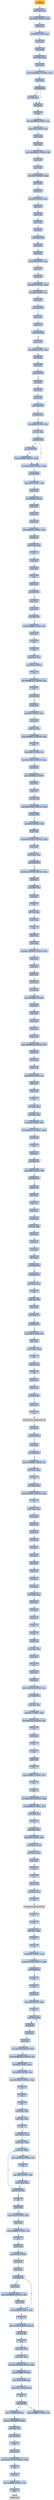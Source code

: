 digraph G {
node[shape=rectangle,style=filled,fillcolor=lightsteelblue,color=lightsteelblue]
bgcolor="transparent"
a0x00407000pushl_eax[label="start\npushl %eax",fillcolor="orange",color="lightgrey"];
a0x00407001testl_edi_edi[label="0x00407001\ntestl %edi, %edi"];
a0x00407003rorl_0x20UINT8_ebp[label="0x00407003\nrorl $0x20<UINT8>, %ebp"];
a0x00407006pushl_edx[label="0x00407006\npushl %edx"];
a0x00407007sall_0x40INT8_ecx[label="0x00407007\nsall $0x40<INT8>, %ecx"];
a0x0040700apopl_edx[label="0x0040700a\npopl %edx"];
a0x0040700bpushl_ebp[label="0x0040700b\npushl %ebp"];
a0x0040700ctestl_ebx_ebx[label="0x0040700c\ntestl %ebx, %ebx"];
a0x0040700epopl_ebp[label="0x0040700e\npopl %ebp"];
a0x0040700fcmpl_0x682ff8caUINT32_eax[label="0x0040700f\ncmpl $0x682ff8ca<UINT32>, %eax"];
a0x00407014pushl_ebp[label="0x00407014\npushl %ebp"];
a0x00407015ja_0x0040701a[label="0x00407015\nja 0x0040701a"];
a0x00407017orw_bx_bx[label="0x00407017\norw %bx, %bx"];
a0x0040701apopl_ebp[label="0x0040701a\npopl %ebp"];
a0x0040701bpusha_[label="0x0040701b\npusha "];
a0x0040701crolw_0xffffff80UINT8_sp[label="0x0040701c\nrolw $0xffffff80<UINT8>, %sp"];
a0x00407020addb_0x0UINT8_dl[label="0x00407020\naddb $0x0<UINT8>, %dl"];
a0x00407023pushl_ebp[label="0x00407023\npushl %ebp"];
a0x00407024pushl_edi[label="0x00407024\npushl %edi"];
a0x00407025movw_0xfffffe4bUINT16_di[label="0x00407025\nmovw $0xfffffe4b<UINT16>, %di"];
a0x00407029popl_edi[label="0x00407029\npopl %edi"];
a0x0040702apopl_ebp[label="0x0040702a\npopl %ebp"];
a0x0040702bsubl_0x0UINT32_esp[label="0x0040702b\nsubl $0x0<UINT32>, %esp"];
a0x00407031pushl_ebp[label="0x00407031\npushl %ebp"];
a0x00407032pushl_ecx[label="0x00407032\npushl %ecx"];
a0x00407033orl_0x0UINT32_edi[label="0x00407033\norl $0x0<UINT32>, %edi"];
a0x00407039popl_ecx[label="0x00407039\npopl %ecx"];
a0x0040703apopl_ebp[label="0x0040703a\npopl %ebp"];
a0x0040703bpushl_edi[label="0x0040703b\npushl %edi"];
a0x0040703cpopl_edi[label="0x0040703c\npopl %edi"];
a0x0040703dcall_0x00407042[label="0x0040703d\ncall 0x00407042"];
a0x00407042pushl_edx[label="0x00407042\npushl %edx"];
a0x00407043pushl_esi[label="0x00407043\npushl %esi"];
a0x00407044orl_0x0UINT32_esi[label="0x00407044\norl $0x0<UINT32>, %esi"];
a0x0040704apopl_esi[label="0x0040704a\npopl %esi"];
a0x0040704bpopl_edx[label="0x0040704b\npopl %edx"];
a0x0040704caddl_0x0UINT32_eax[label="0x0040704c\naddl $0x0<UINT32>, %eax"];
a0x00407051orw_0x0UINT8_si[label="0x00407051\norw $0x0<UINT8>, %si"];
a0x00407055pushl_edi[label="0x00407055\npushl %edi"];
a0x00407056jnl_0x0040705c[label="0x00407056\njnl 0x0040705c"];
a0x0040705cpopl_edi[label="0x0040705c\npopl %edi"];
a0x0040705dpushl_ecx[label="0x0040705d\npushl %ecx"];
a0x0040705ejnp_0x00407066[label="0x0040705e\njnp 0x00407066"];
a0x00407060pushl_ebp[label="0x00407060\npushl %ebp"];
a0x00407061rolw_0x60UINT8_bp[label="0x00407061\nrolw $0x60<UINT8>, %bp"];
a0x00407065popl_ebp[label="0x00407065\npopl %ebp"];
a0x00407066popl_ecx[label="0x00407066\npopl %ecx"];
a0x00407067jp_0x0040706d[label="0x00407067\njp 0x0040706d"];
a0x0040706dincl_ebx[label="0x0040706d\nincl %ebx"];
a0x0040706edecl_ebx[label="0x0040706e\ndecl %ebx"];
a0x0040706fpopl_ebp[label="0x0040706f\npopl %ebp"];
a0x00407070jne_0x00407077[label="0x00407070\njne 0x00407077"];
a0x00407077jl_0x0040707d[label="0x00407077\njl 0x0040707d"];
a0x00407079rolw_0x60UINT8_bx[label="0x00407079\nrolw $0x60<UINT8>, %bx"];
a0x0040707dorb_ah_ah[label="0x0040707d\norb %ah, %ah"];
a0x0040707fjg_0x00407088[label="0x0040707f\njg 0x00407088"];
a0x00407081jnp_0x00407088[label="0x00407081\njnp 0x00407088"];
a0x00407088subl_0xf7ea06UINT32_ebp[label="0x00407088\nsubl $0xf7ea06<UINT32>, %ebp"];
a0x0040708ejb_0x00407097[label="0x0040708e\njb 0x00407097"];
a0x00407097addw_0x0UINT8_bx[label="0x00407097\naddw $0x0<UINT8>, %bx"];
a0x0040709bpushl_eax[label="0x0040709b\npushl %eax"];
a0x0040709cpushl_0x68UINT8[label="0x0040709c\npushl $0x68<UINT8>"];
a0x0040709epopl_eax[label="0x0040709e\npopl %eax"];
a0x0040709fpopl_eax[label="0x0040709f\npopl %eax"];
a0x004070a0pushl_eax[label="0x004070a0\npushl %eax"];
a0x004070a1shll_0xffffffe0UINT8_esp[label="0x004070a1\nshll $0xffffffe0<UINT8>, %esp"];
a0x004070a4popl_eax[label="0x004070a4\npopl %eax"];
a0x004070a5movl_ebp_ebp[label="0x004070a5\nmovl %ebp, %ebp"];
a0x004070a7stc_[label="0x004070a7\nstc "];
a0x004070a8negb_bl[label="0x004070a8\nnegb %bl"];
a0x004070aanegb_bl[label="0x004070aa\nnegb %bl"];
a0x004070acnop_[label="0x004070ac\nnop "];
a0x004070adpushl_ecx[label="0x004070ad\npushl %ecx"];
a0x004070aeje_0x004070b3[label="0x004070ae\nje 0x004070b3"];
a0x004070b3popl_ecx[label="0x004070b3\npopl %ecx"];
a0x004070b4pushl_eax[label="0x004070b4\npushl %eax"];
a0x004070b5jb_0x004070bb[label="0x004070b5\njb 0x004070bb"];
a0x004070b7andw_0xffffffffUINT8_ax[label="0x004070b7\nandw $0xffffffff<UINT8>, %ax"];
a0x004070bbpopl_eax[label="0x004070bb\npopl %eax"];
a0x004070bcnop_[label="0x004070bc\nnop "];
a0x004070bdcld_[label="0x004070bd\ncld "];
a0x004070bexchgl_ecx_ecx[label="0x004070be\nxchgl %ecx, %ecx"];
a0x004070c0pushl_0x0UINT8[label="0x004070c0\npushl $0x0<UINT8>"];
a0x004070c2cld_[label="0x004070c2\ncld "];
a0x004070c3testw_0xffffc1b2UINT16_ax[label="0x004070c3\ntestw $0xffffc1b2<UINT16>, %ax"];
a0x004070c7cmc_[label="0x004070c7\ncmc "];
a0x004070c8jl_0x004070cf[label="0x004070c8\njl 0x004070cf"];
a0x004070capushl_eax[label="0x004070ca\npushl %eax"];
a0x004070cbshll_0x0UINT8_eax[label="0x004070cb\nshll $0x0<UINT8>, %eax"];
a0x004070cepopl_eax[label="0x004070ce\npopl %eax"];
a0x004070cfandw_cx_cx[label="0x004070cf\nandw %cx, %cx"];
a0x004070d2testw_0xffffd677UINT16_ax[label="0x004070d2\ntestw $0xffffd677<UINT16>, %ax"];
a0x004070d6fnop_[label="0x004070d6\nfnop "];
a0x004070d8rolb_0x60UINT8_cl[label="0x004070d8\nrolb $0x60<UINT8>, %cl"];
a0x004070dbmovl_0xf7eb60UINT32_eax[label="0x004070db\nmovl $0xf7eb60<UINT32>, %eax"];
a0x004070e0pushl_esi[label="0x004070e0\npushl %esi"];
a0x004070e1pushl_0xffffffa3UINT8[label="0x004070e1\npushl $0xffffffa3<UINT8>"];
a0x004070e3popl_esi[label="0x004070e3\npopl %esi"];
a0x004070e4popl_esi[label="0x004070e4\npopl %esi"];
a0x004070e5orw_di_di[label="0x004070e5\norw %di, %di"];
a0x004070e8cmpl_0x8c7b345UINT32_eax[label="0x004070e8\ncmpl $0x8c7b345<UINT32>, %eax"];
a0x004070edje_0x004070f5[label="0x004070ed\nje 0x004070f5"];
a0x004070efxorl_0x0UINT32_esi[label="0x004070ef\nxorl $0x0<UINT32>, %esi"];
a0x004070f5pushl_edx[label="0x004070f5\npushl %edx"];
a0x004070f6movl_0xb5d356a2UINT32_edx[label="0x004070f6\nmovl $0xb5d356a2<UINT32>, %edx"];
a0x004070fbpopl_edx[label="0x004070fb\npopl %edx"];
a0x004070fcaddl_ebp_eax[label="0x004070fc\naddl %ebp, %eax"];
a0x004070fejae_0x00407106[label="0x004070fe\njae 0x00407106"];
a0x00407100testl_0xb313d748UINT32_ebp[label="0x00407100\ntestl $0xb313d748<UINT32>, %ebp"];
a0x00407106pushl_esi[label="0x00407106\npushl %esi"];
a0x00407107jnp_0x0040710e[label="0x00407107\njnp 0x0040710e"];
a0x0040710epopl_esi[label="0x0040710e\npopl %esi"];
a0x0040710fcld_[label="0x0040710f\ncld "];
a0x00407110orw_bp_bp[label="0x00407110\norw %bp, %bp"];
a0x00407113pushl_eax[label="0x00407113\npushl %eax"];
a0x00407114nop_[label="0x00407114\nnop "];
a0x00407115pushl_esi[label="0x00407115\npushl %esi"];
a0x00407116pushl_ebp[label="0x00407116\npushl %ebp"];
a0x00407117cmpl_0x772bbd4dUINT32_ecx[label="0x00407117\ncmpl $0x772bbd4d<UINT32>, %ecx"];
a0x0040711dpopl_ebp[label="0x0040711d\npopl %ebp"];
a0x0040711epopl_esi[label="0x0040711e\npopl %esi"];
a0x0040711fpushl_ebx[label="0x0040711f\npushl %ebx"];
a0x00407120pushl_ebp[label="0x00407120\npushl %ebp"];
a0x00407121pushl_ebx[label="0x00407121\npushl %ebx"];
a0x00407122pushl_0xffffffbcUINT8[label="0x00407122\npushl $0xffffffbc<UINT8>"];
a0x00407124popl_ebx[label="0x00407124\npopl %ebx"];
a0x00407125popl_ebx[label="0x00407125\npopl %ebx"];
a0x00407126popl_ebp[label="0x00407126\npopl %ebp"];
a0x00407127popl_ebx[label="0x00407127\npopl %ebx"];
a0x00407128pushl_edx[label="0x00407128\npushl %edx"];
a0x00407129testw_0xffff9148UINT16_ax[label="0x00407129\ntestw $0xffff9148<UINT16>, %ax"];
a0x0040712dpopl_edx[label="0x0040712d\npopl %edx"];
a0x0040712epushl_ebp[label="0x0040712e\npushl %ebp"];
a0x0040712fpushl_edi[label="0x0040712f\npushl %edi"];
a0x00407130addb_0x0UINT8_al[label="0x00407130\naddb $0x0<UINT8>, %al"];
a0x00407133popl_edi[label="0x00407133\npopl %edi"];
a0x00407134popl_ebp[label="0x00407134\npopl %ebp"];
a0x00407135nop_[label="0x00407135\nnop "];
a0x00407136xorl_ebp_edi[label="0x00407136\nxorl %ebp, %edi"];
a0x00407138xorl_ebp_edi[label="0x00407138\nxorl %ebp, %edi"];
a0x0040713aorw_0x0UINT8_dx[label="0x0040713a\norw $0x0<UINT8>, %dx"];
a0x0040713emovl_0xf7efcdUINT32_eax[label="0x0040713e\nmovl $0xf7efcd<UINT32>, %eax"];
a0x00407143pushl_edx[label="0x00407143\npushl %edx"];
a0x00407144cltd_[label="0x00407144\ncltd "];
a0x00407145popl_edx[label="0x00407145\npopl %edx"];
a0x00407146jg_0x0040714c[label="0x00407146\njg 0x0040714c"];
a0x00407148addw_0x0UINT8_bx[label="0x00407148\naddw $0x0<UINT8>, %bx"];
a0x0040714cjg_0x00407151[label="0x0040714c\njg 0x00407151"];
a0x0040714epushl_ecx[label="0x0040714e\npushl %ecx"];
a0x0040714fdecl_ecx[label="0x0040714f\ndecl %ecx"];
a0x00407150popl_ecx[label="0x00407150\npopl %ecx"];
a0x00407151pushl_esi[label="0x00407151\npushl %esi"];
a0x00407152pushl_ebp[label="0x00407152\npushl %ebp"];
a0x00407153orl_eax_eax[label="0x00407153\norl %eax, %eax"];
a0x00407155popl_ebp[label="0x00407155\npopl %ebp"];
a0x00407156popl_esi[label="0x00407156\npopl %esi"];
a0x00407157incl_ebx[label="0x00407157\nincl %ebx"];
a0x00407158decl_ebx[label="0x00407158\ndecl %ebx"];
a0x00407159jne_0x00407162[label="0x00407159\njne 0x00407162"];
a0x00407162jnl_0x00407167[label="0x00407162\njnl 0x00407167"];
a0x00407167addl_ebp_eax[label="0x00407167\naddl %ebp, %eax"];
a0x00407169nop_[label="0x00407169\nnop "];
a0x0040716aandb_bh_bh[label="0x0040716a\nandb %bh, %bh"];
a0x0040716cpushl_ebx[label="0x0040716c\npushl %ebx"];
a0x0040716djg_0x00407173[label="0x0040716d\njg 0x00407173"];
a0x0040716fje_0x00407173[label="0x0040716f\nje 0x00407173"];
a0x00407171subb_0x0UINT8_al[label="0x00407171\nsubb $0x0<UINT8>, %al"];
a0x00407173popl_ebx[label="0x00407173\npopl %ebx"];
a0x00407174movl_eax__eax[label="0x00407174\nmovl (%eax), %eax"];
a0x00407176cmc_[label="0x00407176\ncmc "];
a0x00407177andb_cl_cl[label="0x00407177\nandb %cl, %cl"];
a0x00407179cld_[label="0x00407179\ncld "];
a0x0040717apushl_eax[label="0x0040717a\npushl %eax"];
a0x0040717bpushl_edx[label="0x0040717b\npushl %edx"];
a0x0040717cjp_0x00407181[label="0x0040717c\njp 0x00407181"];
a0x00407181popl_edx[label="0x00407181\npopl %edx"];
a0x00407182ret[label="0x00407182\nret"];
SetHandleCount_kernel32_dll[label="SetHandleCount@kernel32.dll",fillcolor="lightgrey",color="lightgrey"];
a0x0040719cpushl_edi[label="0x0040719c\npushl %edi"];
a0x0040719djbe_0x004071a5[label="0x0040719d\njbe 0x004071a5"];
a0x004071a5popl_edi[label="0x004071a5\npopl %edi"];
a0x004071a6jno_0x004071ac[label="0x004071a6\njno 0x004071ac"];
a0x004071accmpw_0xfffffffbUINT8_si[label="0x004071ac\ncmpw $0xfffffffb<UINT8>, %si"];
a0x004071b0addl_eax_ebp[label="0x004071b0\naddl %eax, %ebp"];
a0x004071b2cld_[label="0x004071b2\ncld "];
a0x004071b3andl_ecx_ecx[label="0x004071b3\nandl %ecx, %ecx"];
a0x004071b5movl_0xf7ebe5UINT32_eax[label="0x004071b5\nmovl $0xf7ebe5<UINT32>, %eax"];
a0x004071bastc_[label="0x004071ba\nstc "];
a0x004071bbaddl_ebp_eax[label="0x004071bb\naddl %ebp, %eax"];
a0x004071bdpushl_ebx[label="0x004071bd\npushl %ebx"];
a0x004071bepushl_eax[label="0x004071be\npushl %eax"];
a0x004071bfpushl_esi[label="0x004071bf\npushl %esi"];
a0x004071c0pushl_edi[label="0x004071c0\npushl %edi"];
a0x004071c1incl_esi[label="0x004071c1\nincl %esi"];
a0x004071c2decl_esi[label="0x004071c2\ndecl %esi"];
a0x004071c3popl_edi[label="0x004071c3\npopl %edi"];
a0x004071c4popl_esi[label="0x004071c4\npopl %esi"];
a0x004071c5popl_eax[label="0x004071c5\npopl %eax"];
a0x004071c6popl_ebx[label="0x004071c6\npopl %ebx"];
a0x004071c7testl_ebx_ebx[label="0x004071c7\ntestl %ebx, %ebx"];
a0x004071c9pushl_eax[label="0x004071c9\npushl %eax"];
a0x004071caincl_eax[label="0x004071ca\nincl %eax"];
a0x004071cbpopl_eax[label="0x004071cb\npopl %eax"];
a0x004071ccclc_[label="0x004071cc\nclc "];
a0x004071cdclc_[label="0x004071cd\nclc "];
a0x004071cepushl_eax[label="0x004071ce\npushl %eax"];
a0x004071cfmovl_esi_esi[label="0x004071cf\nmovl %esi, %esi"];
a0x004071d1pushl_ecx[label="0x004071d1\npushl %ecx"];
a0x004071d2cmc_[label="0x004071d2\ncmc "];
a0x004071d3popl_ecx[label="0x004071d3\npopl %ecx"];
a0x004071d4popl_ebx[label="0x004071d4\npopl %ebx"];
a0x004071d5testw_0x15a9UINT16_ax[label="0x004071d5\ntestw $0x15a9<UINT16>, %ax"];
a0x004071d9jne_0x004071e2[label="0x004071d9\njne 0x004071e2"];
a0x004071e2testb_ah_ah[label="0x004071e2\ntestb %ah, %ah"];
a0x004071e4addl_0xaUINT8_ebx[label="0x004071e4\naddl $0xa<UINT8>, %ebx"];
a0x004071e7testw_0x13ceUINT16_ax[label="0x004071e7\ntestw $0x13ce<UINT16>, %ax"];
a0x004071ebcld_[label="0x004071eb\ncld "];
a0x004071ecpushl_ebx[label="0x004071ec\npushl %ebx"];
a0x004071edstc_[label="0x004071ed\nstc "];
a0x004071eecmc_[label="0x004071ee\ncmc "];
a0x004071efpushl_eax[label="0x004071ef\npushl %eax"];
a0x004071f0clc_[label="0x004071f0\nclc "];
a0x004071f1cmpl_0xffffffc3UINT8_esi[label="0x004071f1\ncmpl $0xffffffc3<UINT8>, %esi"];
a0x004071f4cmc_[label="0x004071f4\ncmc "];
a0x004071f5cmc_[label="0x004071f5\ncmc "];
a0x004071f6movl_0xf7efc9UINT32_eax[label="0x004071f6\nmovl $0xf7efc9<UINT32>, %eax"];
a0x004071fbroll_0xffffffa0UINT8_esi[label="0x004071fb\nroll $0xffffffa0<UINT8>, %esi"];
a0x004071fetestw_bx_bx[label="0x004071fe\ntestw %bx, %bx"];
a0x00407201cld_[label="0x00407201\ncld "];
a0x00407202addl_ebp_eax[label="0x00407202\naddl %ebp, %eax"];
a0x00407204subl_0x0UINT8_edi[label="0x00407204\nsubl $0x0<UINT8>, %edi"];
a0x00407207movl_eax__eax[label="0x00407207\nmovl (%eax), %eax"];
a0x00407209movl_edx_edx[label="0x00407209\nmovl %edx, %edx"];
a0x0040720bpushl_eax[label="0x0040720b\npushl %eax"];
a0x0040720ccld_[label="0x0040720c\ncld "];
a0x0040720dstc_[label="0x0040720d\nstc "];
a0x0040720eorb_bl_bl[label="0x0040720e\norb %bl, %bl"];
a0x00407210cmpl_esi_ecx[label="0x00407210\ncmpl %esi, %ecx"];
a0x00407212ret[label="0x00407212\nret"];
LoadLibraryA_kernel32_dll[label="LoadLibraryA@kernel32.dll",fillcolor="lightgrey",color="lightgrey"];
a0x00407221clc_[label="0x00407221\nclc "];
a0x00407222stc_[label="0x00407222\nstc "];
a0x00407223addl_eax_ebp[label="0x00407223\naddl %eax, %ebp"];
a0x00407225stc_[label="0x00407225\nstc "];
a0x00407226cld_[label="0x00407226\ncld "];
a0x00407227sarl_0x60UINT8_eax[label="0x00407227\nsarl $0x60<UINT8>, %eax"];
a0x0040722amovl_0xf7ec4dUINT32_edi[label="0x0040722a\nmovl $0xf7ec4d<UINT32>, %edi"];
a0x0040722fjns_0x00407232[label="0x0040722f\njns 0x00407232"];
a0x00407231stc_[label="0x00407231\nstc "];
a0x00407232stc_[label="0x00407232\nstc "];
a0x00407233pushl_edi[label="0x00407233\npushl %edi"];
a0x00407234addl_0x4UINT8_esp[label="0x00407234\naddl $0x4<UINT8>, %esp"];
a0x00407237nop_[label="0x00407237\nnop "];
a0x00407238addl_ebp_edi[label="0x00407238\naddl %ebp, %edi"];
a0x0040723apushl_ebx[label="0x0040723a\npushl %ebx"];
a0x0040723bincl_ebx[label="0x0040723b\nincl %ebx"];
a0x0040723cpopl_ebx[label="0x0040723c\npopl %ebx"];
a0x0040723dmovl_0x334UINT32_ecx[label="0x0040723d\nmovl $0x334<UINT32>, %ecx"];
a0x00407242testw_0xffffbdd5UINT16_ax[label="0x00407242\ntestw $0xffffbdd5<UINT16>, %ax"];
a0x00407246shrl_0x2UINT8_ecx[label="0x00407246\nshrl $0x2<UINT8>, %ecx"];
a0x00407249rolw_0x30UINT8_bx[label="0x00407249\nrolw $0x30<UINT8>, %bx"];
a0x0040724dmovl_0xf7ef81UINT32_eax[label="0x0040724d\nmovl $0xf7ef81<UINT32>, %eax"];
a0x00407252std_[label="0x00407252\nstd "];
a0x00407253cld_[label="0x00407253\ncld "];
a0x00407254cmc_[label="0x00407254\ncmc "];
a0x00407255andl_edx_edx[label="0x00407255\nandl %edx, %edx"];
a0x00407257addl_ebp_eax[label="0x00407257\naddl %ebp, %eax"];
a0x00407259clc_[label="0x00407259\nclc "];
a0x0040725amovl_eax__eax[label="0x0040725a\nmovl (%eax), %eax"];
a0x0040725cxchgl_ebx_ebx[label="0x0040725c\nxchgl %ebx, %ebx"];
a0x0040725exorl_eax_edi_[label="0x0040725e\nxorl %eax, (%edi)"];
a0x00407260testw_0x1354UINT16_ax[label="0x00407260\ntestw $0x1354<UINT16>, %ax"];
a0x00407264cld_[label="0x00407264\ncld "];
a0x00407265addl_0x4UINT8_edi[label="0x00407265\naddl $0x4<UINT8>, %edi"];
a0x00407268xchgl_eax_eax[label="0x00407268\nxchgl %eax, %eax"];
a0x0040726aloop_0x0040725e[label="0x0040726a\nloop 0x0040725e"];
a0x0040726ccld_[label="0x0040726c\ncld "];
a0x0040726dpushl_edx[label="0x0040726d\npushl %edx"];
a0x0040726ecmpw_0x59UINT8_bp[label="0x0040726e\ncmpw $0x59<UINT8>, %bp"];
a0x00407272popl_edx[label="0x00407272\npopl %edx"];
a0x00407273andw_0xffffffffUINT8_dx[label="0x00407273\nandw $0xffffffff<UINT8>, %dx"];
a0x00407277stc_[label="0x00407277\nstc "];
a0x00407278pushl_eax[label="0x00407278\npushl %eax"];
a0x00407279pushl_0x40UINT8[label="0x00407279\npushl $0x40<UINT8>"];
a0x0040727bpopl_eax[label="0x0040727b\npopl %eax"];
a0x0040727cpopl_eax[label="0x0040727c\npopl %eax"];
a0x0040727djs_0x00407285[label="0x0040727d\njs 0x00407285"];
a0x00407285rorb_0xffffffc8UINT8_dh[label="0x00407285\nrorb $0xffffffc8<UINT8>, %dh"];
a0x00407288stc_[label="0x00407288\nstc "];
a0x00407289fnstcw_0x1fe131ffesiebx4_[label="0x00407289\nfnstcw 0x1fe131ff(%esi,%ebx,4)"];
a0x00407290adcb_dl_al[label="0x00407290\nadcb %dl, %al"];
a0x00407292sahf_[label="0x00407292\nsahf "];
a0x00407293fdivp_st0_st7[label="0x00407293\nfdivp %st0, %st7"];
a0x00407295movl_ebx_ecx[label="0x00407295\nmovl %ebx, %ecx"];
a0x00407297movl_0x5bbf31bfUINT32_esi[label="0x00407297\nmovl $0x5bbf31bf<UINT32>, %esi"];
a0x0040729caam_0xffffffb4UINT8[label="0x0040729c\naam $0xffffffb4<UINT8>"];
a0x0040729esarb_0x1b3531bfebx_[label="0x0040729e\nsarb 0x1b3531bf(%ebx)"];
a0x004072a4xchgl_edx_espedi8_[label="0x004072a4\nxchgl %edx, (%esp,%edi,8)"];
a0x004072a7sahf_[label="0x004072a7\nsahf "];
a0x004072a8jl_0x00407236[label="0x004072a8\njl 0x00407236"];
a0x00407236addb_0xffffff90UINT8_al[label="0x00407236\naddb $0xffffff90<UINT8>, %al"];
a0x0040727fpushl_ebx[label="0x0040727f\npushl %ebx"];
a0x00407280movw_0xffffb583UINT16_bx[label="0x00407280\nmovw $0xffffb583<UINT16>, %bx"];
a0x00407284popl_ebx[label="0x00407284\npopl %ebx"];
a0x004072aafdivrl__339988033ebx_[label="0x004072aa\nfdivrl -339988033(%ebx)"];
a0x004072b0outb_al_0xfffffff6UINT8[label="0x004072b0\noutb %al, $0xfffffff6<UINT8>"];
a0x004072b2cmpl_edi_esi[label="0x004072b2\ncmpl %edi, %esi"];
a0x004072b4fidivl__68ecx_[label="0x004072b4\nfidivl -68(%ecx)"];
a0x004072b7lahf_[label="0x004072b7\nlahf "];
a0x004072b8pushl_ecx_[label="0x004072b8\npushl (%ecx)"];
a0x004072bamovl_0xbc31e376UINT32_esp[label="0x004072ba\nmovl $0xbc31e376<UINT32>, %esp"];
a0x004072bfsahf_[label="0x004072bf\nsahf "];
a0x004072c0popl_ss[label="0x004072c0\npopl %ss"];
a0x004072c1xorb_0xffffffbdUINT8_al[label="0x004072c1\nxorb $0xffffffbd<UINT8>, %al"];
a0x004072c3sahf_[label="0x004072c3\nsahf "];
a0x004072c4[label="0x004072c4",fillcolor="lightgrey",color="lightgrey"];
a0x00407083andl_0xffffffffUINT32_eax[label="0x00407083\nandl $0xffffffff<UINT32>, %eax"];
a0x004072c4[label="0x004072c4",fillcolor="lightgrey",color="lightgrey"];
a0x004072c4[label="0x004072c4",fillcolor="lightgrey",color="lightgrey"];
a0x004072c4[label="0x004072c4",fillcolor="lightgrey",color="lightgrey"];
a0x00407000pushl_eax -> a0x00407001testl_edi_edi [color="#000000"];
a0x00407001testl_edi_edi -> a0x00407003rorl_0x20UINT8_ebp [color="#000000"];
a0x00407003rorl_0x20UINT8_ebp -> a0x00407006pushl_edx [color="#000000"];
a0x00407006pushl_edx -> a0x00407007sall_0x40INT8_ecx [color="#000000"];
a0x00407007sall_0x40INT8_ecx -> a0x0040700apopl_edx [color="#000000"];
a0x0040700apopl_edx -> a0x0040700bpushl_ebp [color="#000000"];
a0x0040700bpushl_ebp -> a0x0040700ctestl_ebx_ebx [color="#000000"];
a0x0040700ctestl_ebx_ebx -> a0x0040700epopl_ebp [color="#000000"];
a0x0040700epopl_ebp -> a0x0040700fcmpl_0x682ff8caUINT32_eax [color="#000000"];
a0x0040700fcmpl_0x682ff8caUINT32_eax -> a0x00407014pushl_ebp [color="#000000"];
a0x00407014pushl_ebp -> a0x00407015ja_0x0040701a [color="#000000"];
a0x00407015ja_0x0040701a -> a0x00407017orw_bx_bx [color="#000000",label="F"];
a0x00407015ja_0x0040701a -> a0x0040701apopl_ebp [color="#000000",label="T"];
a0x0040701apopl_ebp -> a0x0040701bpusha_ [color="#000000"];
a0x0040701bpusha_ -> a0x0040701crolw_0xffffff80UINT8_sp [color="#000000"];
a0x0040701crolw_0xffffff80UINT8_sp -> a0x00407020addb_0x0UINT8_dl [color="#000000"];
a0x00407020addb_0x0UINT8_dl -> a0x00407023pushl_ebp [color="#000000"];
a0x00407023pushl_ebp -> a0x00407024pushl_edi [color="#000000"];
a0x00407024pushl_edi -> a0x00407025movw_0xfffffe4bUINT16_di [color="#000000"];
a0x00407025movw_0xfffffe4bUINT16_di -> a0x00407029popl_edi [color="#000000"];
a0x00407029popl_edi -> a0x0040702apopl_ebp [color="#000000"];
a0x0040702apopl_ebp -> a0x0040702bsubl_0x0UINT32_esp [color="#000000"];
a0x0040702bsubl_0x0UINT32_esp -> a0x00407031pushl_ebp [color="#000000"];
a0x00407031pushl_ebp -> a0x00407032pushl_ecx [color="#000000"];
a0x00407032pushl_ecx -> a0x00407033orl_0x0UINT32_edi [color="#000000"];
a0x00407033orl_0x0UINT32_edi -> a0x00407039popl_ecx [color="#000000"];
a0x00407039popl_ecx -> a0x0040703apopl_ebp [color="#000000"];
a0x0040703apopl_ebp -> a0x0040703bpushl_edi [color="#000000"];
a0x0040703bpushl_edi -> a0x0040703cpopl_edi [color="#000000"];
a0x0040703cpopl_edi -> a0x0040703dcall_0x00407042 [color="#000000"];
a0x0040703dcall_0x00407042 -> a0x00407042pushl_edx [color="#000000"];
a0x00407042pushl_edx -> a0x00407043pushl_esi [color="#000000"];
a0x00407043pushl_esi -> a0x00407044orl_0x0UINT32_esi [color="#000000"];
a0x00407044orl_0x0UINT32_esi -> a0x0040704apopl_esi [color="#000000"];
a0x0040704apopl_esi -> a0x0040704bpopl_edx [color="#000000"];
a0x0040704bpopl_edx -> a0x0040704caddl_0x0UINT32_eax [color="#000000"];
a0x0040704caddl_0x0UINT32_eax -> a0x00407051orw_0x0UINT8_si [color="#000000"];
a0x00407051orw_0x0UINT8_si -> a0x00407055pushl_edi [color="#000000"];
a0x00407055pushl_edi -> a0x00407056jnl_0x0040705c [color="#000000"];
a0x00407056jnl_0x0040705c -> a0x0040705cpopl_edi [color="#000000",label="T"];
a0x0040705cpopl_edi -> a0x0040705dpushl_ecx [color="#000000"];
a0x0040705dpushl_ecx -> a0x0040705ejnp_0x00407066 [color="#000000"];
a0x0040705ejnp_0x00407066 -> a0x00407060pushl_ebp [color="#000000",label="F"];
a0x00407060pushl_ebp -> a0x00407061rolw_0x60UINT8_bp [color="#000000"];
a0x00407061rolw_0x60UINT8_bp -> a0x00407065popl_ebp [color="#000000"];
a0x00407065popl_ebp -> a0x00407066popl_ecx [color="#000000"];
a0x00407066popl_ecx -> a0x00407067jp_0x0040706d [color="#000000"];
a0x00407067jp_0x0040706d -> a0x0040706dincl_ebx [color="#000000",label="T"];
a0x0040706dincl_ebx -> a0x0040706edecl_ebx [color="#000000"];
a0x0040706edecl_ebx -> a0x0040706fpopl_ebp [color="#000000"];
a0x0040706fpopl_ebp -> a0x00407070jne_0x00407077 [color="#000000"];
a0x00407070jne_0x00407077 -> a0x00407077jl_0x0040707d [color="#000000",label="T"];
a0x00407077jl_0x0040707d -> a0x00407079rolw_0x60UINT8_bx [color="#000000",label="F"];
a0x00407079rolw_0x60UINT8_bx -> a0x0040707dorb_ah_ah [color="#000000"];
a0x0040707dorb_ah_ah -> a0x0040707fjg_0x00407088 [color="#000000"];
a0x0040707fjg_0x00407088 -> a0x00407081jnp_0x00407088 [color="#000000",label="F"];
a0x0040707fjg_0x00407088 -> a0x00407088subl_0xf7ea06UINT32_ebp [color="#000000",label="T"];
a0x00407088subl_0xf7ea06UINT32_ebp -> a0x0040708ejb_0x00407097 [color="#000000"];
a0x0040708ejb_0x00407097 -> a0x00407097addw_0x0UINT8_bx [color="#000000",label="T"];
a0x00407097addw_0x0UINT8_bx -> a0x0040709bpushl_eax [color="#000000"];
a0x0040709bpushl_eax -> a0x0040709cpushl_0x68UINT8 [color="#000000"];
a0x0040709cpushl_0x68UINT8 -> a0x0040709epopl_eax [color="#000000"];
a0x0040709epopl_eax -> a0x0040709fpopl_eax [color="#000000"];
a0x0040709fpopl_eax -> a0x004070a0pushl_eax [color="#000000"];
a0x004070a0pushl_eax -> a0x004070a1shll_0xffffffe0UINT8_esp [color="#000000"];
a0x004070a1shll_0xffffffe0UINT8_esp -> a0x004070a4popl_eax [color="#000000"];
a0x004070a4popl_eax -> a0x004070a5movl_ebp_ebp [color="#000000"];
a0x004070a5movl_ebp_ebp -> a0x004070a7stc_ [color="#000000"];
a0x004070a7stc_ -> a0x004070a8negb_bl [color="#000000"];
a0x004070a8negb_bl -> a0x004070aanegb_bl [color="#000000"];
a0x004070aanegb_bl -> a0x004070acnop_ [color="#000000"];
a0x004070acnop_ -> a0x004070adpushl_ecx [color="#000000"];
a0x004070adpushl_ecx -> a0x004070aeje_0x004070b3 [color="#000000"];
a0x004070aeje_0x004070b3 -> a0x004070b3popl_ecx [color="#000000",label="T"];
a0x004070b3popl_ecx -> a0x004070b4pushl_eax [color="#000000"];
a0x004070b4pushl_eax -> a0x004070b5jb_0x004070bb [color="#000000"];
a0x004070b5jb_0x004070bb -> a0x004070b7andw_0xffffffffUINT8_ax [color="#000000",label="F"];
a0x004070b7andw_0xffffffffUINT8_ax -> a0x004070bbpopl_eax [color="#000000"];
a0x004070bbpopl_eax -> a0x004070bcnop_ [color="#000000"];
a0x004070bcnop_ -> a0x004070bdcld_ [color="#000000"];
a0x004070bdcld_ -> a0x004070bexchgl_ecx_ecx [color="#000000"];
a0x004070bexchgl_ecx_ecx -> a0x004070c0pushl_0x0UINT8 [color="#000000"];
a0x004070c0pushl_0x0UINT8 -> a0x004070c2cld_ [color="#000000"];
a0x004070c2cld_ -> a0x004070c3testw_0xffffc1b2UINT16_ax [color="#000000"];
a0x004070c3testw_0xffffc1b2UINT16_ax -> a0x004070c7cmc_ [color="#000000"];
a0x004070c7cmc_ -> a0x004070c8jl_0x004070cf [color="#000000"];
a0x004070c8jl_0x004070cf -> a0x004070capushl_eax [color="#000000",label="F"];
a0x004070capushl_eax -> a0x004070cbshll_0x0UINT8_eax [color="#000000"];
a0x004070cbshll_0x0UINT8_eax -> a0x004070cepopl_eax [color="#000000"];
a0x004070cepopl_eax -> a0x004070cfandw_cx_cx [color="#000000"];
a0x004070cfandw_cx_cx -> a0x004070d2testw_0xffffd677UINT16_ax [color="#000000"];
a0x004070d2testw_0xffffd677UINT16_ax -> a0x004070d6fnop_ [color="#000000"];
a0x004070d6fnop_ -> a0x004070d8rolb_0x60UINT8_cl [color="#000000"];
a0x004070d8rolb_0x60UINT8_cl -> a0x004070dbmovl_0xf7eb60UINT32_eax [color="#000000"];
a0x004070dbmovl_0xf7eb60UINT32_eax -> a0x004070e0pushl_esi [color="#000000"];
a0x004070e0pushl_esi -> a0x004070e1pushl_0xffffffa3UINT8 [color="#000000"];
a0x004070e1pushl_0xffffffa3UINT8 -> a0x004070e3popl_esi [color="#000000"];
a0x004070e3popl_esi -> a0x004070e4popl_esi [color="#000000"];
a0x004070e4popl_esi -> a0x004070e5orw_di_di [color="#000000"];
a0x004070e5orw_di_di -> a0x004070e8cmpl_0x8c7b345UINT32_eax [color="#000000"];
a0x004070e8cmpl_0x8c7b345UINT32_eax -> a0x004070edje_0x004070f5 [color="#000000"];
a0x004070edje_0x004070f5 -> a0x004070efxorl_0x0UINT32_esi [color="#000000",label="F"];
a0x004070efxorl_0x0UINT32_esi -> a0x004070f5pushl_edx [color="#000000"];
a0x004070f5pushl_edx -> a0x004070f6movl_0xb5d356a2UINT32_edx [color="#000000"];
a0x004070f6movl_0xb5d356a2UINT32_edx -> a0x004070fbpopl_edx [color="#000000"];
a0x004070fbpopl_edx -> a0x004070fcaddl_ebp_eax [color="#000000"];
a0x004070fcaddl_ebp_eax -> a0x004070fejae_0x00407106 [color="#000000"];
a0x004070fejae_0x00407106 -> a0x00407100testl_0xb313d748UINT32_ebp [color="#000000",label="F"];
a0x00407100testl_0xb313d748UINT32_ebp -> a0x00407106pushl_esi [color="#000000"];
a0x00407106pushl_esi -> a0x00407107jnp_0x0040710e [color="#000000"];
a0x00407107jnp_0x0040710e -> a0x0040710epopl_esi [color="#000000",label="T"];
a0x0040710epopl_esi -> a0x0040710fcld_ [color="#000000"];
a0x0040710fcld_ -> a0x00407110orw_bp_bp [color="#000000"];
a0x00407110orw_bp_bp -> a0x00407113pushl_eax [color="#000000"];
a0x00407113pushl_eax -> a0x00407114nop_ [color="#000000"];
a0x00407114nop_ -> a0x00407115pushl_esi [color="#000000"];
a0x00407115pushl_esi -> a0x00407116pushl_ebp [color="#000000"];
a0x00407116pushl_ebp -> a0x00407117cmpl_0x772bbd4dUINT32_ecx [color="#000000"];
a0x00407117cmpl_0x772bbd4dUINT32_ecx -> a0x0040711dpopl_ebp [color="#000000"];
a0x0040711dpopl_ebp -> a0x0040711epopl_esi [color="#000000"];
a0x0040711epopl_esi -> a0x0040711fpushl_ebx [color="#000000"];
a0x0040711fpushl_ebx -> a0x00407120pushl_ebp [color="#000000"];
a0x00407120pushl_ebp -> a0x00407121pushl_ebx [color="#000000"];
a0x00407121pushl_ebx -> a0x00407122pushl_0xffffffbcUINT8 [color="#000000"];
a0x00407122pushl_0xffffffbcUINT8 -> a0x00407124popl_ebx [color="#000000"];
a0x00407124popl_ebx -> a0x00407125popl_ebx [color="#000000"];
a0x00407125popl_ebx -> a0x00407126popl_ebp [color="#000000"];
a0x00407126popl_ebp -> a0x00407127popl_ebx [color="#000000"];
a0x00407127popl_ebx -> a0x00407128pushl_edx [color="#000000"];
a0x00407128pushl_edx -> a0x00407129testw_0xffff9148UINT16_ax [color="#000000"];
a0x00407129testw_0xffff9148UINT16_ax -> a0x0040712dpopl_edx [color="#000000"];
a0x0040712dpopl_edx -> a0x0040712epushl_ebp [color="#000000"];
a0x0040712epushl_ebp -> a0x0040712fpushl_edi [color="#000000"];
a0x0040712fpushl_edi -> a0x00407130addb_0x0UINT8_al [color="#000000"];
a0x00407130addb_0x0UINT8_al -> a0x00407133popl_edi [color="#000000"];
a0x00407133popl_edi -> a0x00407134popl_ebp [color="#000000"];
a0x00407134popl_ebp -> a0x00407135nop_ [color="#000000"];
a0x00407135nop_ -> a0x00407136xorl_ebp_edi [color="#000000"];
a0x00407136xorl_ebp_edi -> a0x00407138xorl_ebp_edi [color="#000000"];
a0x00407138xorl_ebp_edi -> a0x0040713aorw_0x0UINT8_dx [color="#000000"];
a0x0040713aorw_0x0UINT8_dx -> a0x0040713emovl_0xf7efcdUINT32_eax [color="#000000"];
a0x0040713emovl_0xf7efcdUINT32_eax -> a0x00407143pushl_edx [color="#000000"];
a0x00407143pushl_edx -> a0x00407144cltd_ [color="#000000"];
a0x00407144cltd_ -> a0x00407145popl_edx [color="#000000"];
a0x00407145popl_edx -> a0x00407146jg_0x0040714c [color="#000000"];
a0x00407146jg_0x0040714c -> a0x00407148addw_0x0UINT8_bx [color="#000000",label="F"];
a0x00407148addw_0x0UINT8_bx -> a0x0040714cjg_0x00407151 [color="#000000"];
a0x0040714cjg_0x00407151 -> a0x0040714epushl_ecx [color="#000000",label="F"];
a0x0040714epushl_ecx -> a0x0040714fdecl_ecx [color="#000000"];
a0x0040714fdecl_ecx -> a0x00407150popl_ecx [color="#000000"];
a0x00407150popl_ecx -> a0x00407151pushl_esi [color="#000000"];
a0x00407151pushl_esi -> a0x00407152pushl_ebp [color="#000000"];
a0x00407152pushl_ebp -> a0x00407153orl_eax_eax [color="#000000"];
a0x00407153orl_eax_eax -> a0x00407155popl_ebp [color="#000000"];
a0x00407155popl_ebp -> a0x00407156popl_esi [color="#000000"];
a0x00407156popl_esi -> a0x00407157incl_ebx [color="#000000"];
a0x00407157incl_ebx -> a0x00407158decl_ebx [color="#000000"];
a0x00407158decl_ebx -> a0x00407159jne_0x00407162 [color="#000000"];
a0x00407159jne_0x00407162 -> a0x00407162jnl_0x00407167 [color="#000000",label="T"];
a0x00407162jnl_0x00407167 -> a0x00407167addl_ebp_eax [color="#000000",label="T"];
a0x00407167addl_ebp_eax -> a0x00407169nop_ [color="#000000"];
a0x00407169nop_ -> a0x0040716aandb_bh_bh [color="#000000"];
a0x0040716aandb_bh_bh -> a0x0040716cpushl_ebx [color="#000000"];
a0x0040716cpushl_ebx -> a0x0040716djg_0x00407173 [color="#000000"];
a0x0040716djg_0x00407173 -> a0x0040716fje_0x00407173 [color="#000000",label="F"];
a0x0040716fje_0x00407173 -> a0x00407171subb_0x0UINT8_al [color="#000000",label="F"];
a0x00407171subb_0x0UINT8_al -> a0x00407173popl_ebx [color="#000000"];
a0x00407173popl_ebx -> a0x00407174movl_eax__eax [color="#000000"];
a0x00407174movl_eax__eax -> a0x00407176cmc_ [color="#000000"];
a0x00407176cmc_ -> a0x00407177andb_cl_cl [color="#000000"];
a0x00407177andb_cl_cl -> a0x00407179cld_ [color="#000000"];
a0x00407179cld_ -> a0x0040717apushl_eax [color="#000000"];
a0x0040717apushl_eax -> a0x0040717bpushl_edx [color="#000000"];
a0x0040717bpushl_edx -> a0x0040717cjp_0x00407181 [color="#000000"];
a0x0040717cjp_0x00407181 -> a0x00407181popl_edx [color="#000000",label="T"];
a0x00407181popl_edx -> a0x00407182ret [color="#000000"];
a0x00407182ret -> SetHandleCount_kernel32_dll [color="#000000"];
SetHandleCount_kernel32_dll -> a0x0040719cpushl_edi [color="#000000"];
a0x0040719cpushl_edi -> a0x0040719djbe_0x004071a5 [color="#000000"];
a0x0040719djbe_0x004071a5 -> a0x004071a5popl_edi [color="#000000",label="T"];
a0x004071a5popl_edi -> a0x004071a6jno_0x004071ac [color="#000000"];
a0x004071a6jno_0x004071ac -> a0x004071accmpw_0xfffffffbUINT8_si [color="#000000",label="T"];
a0x004071accmpw_0xfffffffbUINT8_si -> a0x004071b0addl_eax_ebp [color="#000000"];
a0x004071b0addl_eax_ebp -> a0x004071b2cld_ [color="#000000"];
a0x004071b2cld_ -> a0x004071b3andl_ecx_ecx [color="#000000"];
a0x004071b3andl_ecx_ecx -> a0x004071b5movl_0xf7ebe5UINT32_eax [color="#000000"];
a0x004071b5movl_0xf7ebe5UINT32_eax -> a0x004071bastc_ [color="#000000"];
a0x004071bastc_ -> a0x004071bbaddl_ebp_eax [color="#000000"];
a0x004071bbaddl_ebp_eax -> a0x004071bdpushl_ebx [color="#000000"];
a0x004071bdpushl_ebx -> a0x004071bepushl_eax [color="#000000"];
a0x004071bepushl_eax -> a0x004071bfpushl_esi [color="#000000"];
a0x004071bfpushl_esi -> a0x004071c0pushl_edi [color="#000000"];
a0x004071c0pushl_edi -> a0x004071c1incl_esi [color="#000000"];
a0x004071c1incl_esi -> a0x004071c2decl_esi [color="#000000"];
a0x004071c2decl_esi -> a0x004071c3popl_edi [color="#000000"];
a0x004071c3popl_edi -> a0x004071c4popl_esi [color="#000000"];
a0x004071c4popl_esi -> a0x004071c5popl_eax [color="#000000"];
a0x004071c5popl_eax -> a0x004071c6popl_ebx [color="#000000"];
a0x004071c6popl_ebx -> a0x004071c7testl_ebx_ebx [color="#000000"];
a0x004071c7testl_ebx_ebx -> a0x004071c9pushl_eax [color="#000000"];
a0x004071c9pushl_eax -> a0x004071caincl_eax [color="#000000"];
a0x004071caincl_eax -> a0x004071cbpopl_eax [color="#000000"];
a0x004071cbpopl_eax -> a0x004071ccclc_ [color="#000000"];
a0x004071ccclc_ -> a0x004071cdclc_ [color="#000000"];
a0x004071cdclc_ -> a0x004071cepushl_eax [color="#000000"];
a0x004071cepushl_eax -> a0x004071cfmovl_esi_esi [color="#000000"];
a0x004071cfmovl_esi_esi -> a0x004071d1pushl_ecx [color="#000000"];
a0x004071d1pushl_ecx -> a0x004071d2cmc_ [color="#000000"];
a0x004071d2cmc_ -> a0x004071d3popl_ecx [color="#000000"];
a0x004071d3popl_ecx -> a0x004071d4popl_ebx [color="#000000"];
a0x004071d4popl_ebx -> a0x004071d5testw_0x15a9UINT16_ax [color="#000000"];
a0x004071d5testw_0x15a9UINT16_ax -> a0x004071d9jne_0x004071e2 [color="#000000"];
a0x004071d9jne_0x004071e2 -> a0x004071e2testb_ah_ah [color="#000000",label="T"];
a0x004071e2testb_ah_ah -> a0x004071e4addl_0xaUINT8_ebx [color="#000000"];
a0x004071e4addl_0xaUINT8_ebx -> a0x004071e7testw_0x13ceUINT16_ax [color="#000000"];
a0x004071e7testw_0x13ceUINT16_ax -> a0x004071ebcld_ [color="#000000"];
a0x004071ebcld_ -> a0x004071ecpushl_ebx [color="#000000"];
a0x004071ecpushl_ebx -> a0x004071edstc_ [color="#000000"];
a0x004071edstc_ -> a0x004071eecmc_ [color="#000000"];
a0x004071eecmc_ -> a0x004071efpushl_eax [color="#000000"];
a0x004071efpushl_eax -> a0x004071f0clc_ [color="#000000"];
a0x004071f0clc_ -> a0x004071f1cmpl_0xffffffc3UINT8_esi [color="#000000"];
a0x004071f1cmpl_0xffffffc3UINT8_esi -> a0x004071f4cmc_ [color="#000000"];
a0x004071f4cmc_ -> a0x004071f5cmc_ [color="#000000"];
a0x004071f5cmc_ -> a0x004071f6movl_0xf7efc9UINT32_eax [color="#000000"];
a0x004071f6movl_0xf7efc9UINT32_eax -> a0x004071fbroll_0xffffffa0UINT8_esi [color="#000000"];
a0x004071fbroll_0xffffffa0UINT8_esi -> a0x004071fetestw_bx_bx [color="#000000"];
a0x004071fetestw_bx_bx -> a0x00407201cld_ [color="#000000"];
a0x00407201cld_ -> a0x00407202addl_ebp_eax [color="#000000"];
a0x00407202addl_ebp_eax -> a0x00407204subl_0x0UINT8_edi [color="#000000"];
a0x00407204subl_0x0UINT8_edi -> a0x00407207movl_eax__eax [color="#000000"];
a0x00407207movl_eax__eax -> a0x00407209movl_edx_edx [color="#000000"];
a0x00407209movl_edx_edx -> a0x0040720bpushl_eax [color="#000000"];
a0x0040720bpushl_eax -> a0x0040720ccld_ [color="#000000"];
a0x0040720ccld_ -> a0x0040720dstc_ [color="#000000"];
a0x0040720dstc_ -> a0x0040720eorb_bl_bl [color="#000000"];
a0x0040720eorb_bl_bl -> a0x00407210cmpl_esi_ecx [color="#000000"];
a0x00407210cmpl_esi_ecx -> a0x00407212ret [color="#000000"];
a0x00407212ret -> LoadLibraryA_kernel32_dll [color="#000000"];
LoadLibraryA_kernel32_dll -> a0x00407221clc_ [color="#000000"];
a0x00407221clc_ -> a0x00407222stc_ [color="#000000"];
a0x00407222stc_ -> a0x00407223addl_eax_ebp [color="#000000"];
a0x00407223addl_eax_ebp -> a0x00407225stc_ [color="#000000"];
a0x00407225stc_ -> a0x00407226cld_ [color="#000000"];
a0x00407226cld_ -> a0x00407227sarl_0x60UINT8_eax [color="#000000"];
a0x00407227sarl_0x60UINT8_eax -> a0x0040722amovl_0xf7ec4dUINT32_edi [color="#000000"];
a0x0040722amovl_0xf7ec4dUINT32_edi -> a0x0040722fjns_0x00407232 [color="#000000"];
a0x0040722fjns_0x00407232 -> a0x00407231stc_ [color="#000000",label="F"];
a0x00407231stc_ -> a0x00407232stc_ [color="#000000"];
a0x00407232stc_ -> a0x00407233pushl_edi [color="#000000"];
a0x00407233pushl_edi -> a0x00407234addl_0x4UINT8_esp [color="#000000"];
a0x00407234addl_0x4UINT8_esp -> a0x00407237nop_ [color="#000000"];
a0x00407237nop_ -> a0x00407238addl_ebp_edi [color="#000000"];
a0x00407238addl_ebp_edi -> a0x0040723apushl_ebx [color="#000000"];
a0x0040723apushl_ebx -> a0x0040723bincl_ebx [color="#000000"];
a0x0040723bincl_ebx -> a0x0040723cpopl_ebx [color="#000000"];
a0x0040723cpopl_ebx -> a0x0040723dmovl_0x334UINT32_ecx [color="#000000"];
a0x0040723dmovl_0x334UINT32_ecx -> a0x00407242testw_0xffffbdd5UINT16_ax [color="#000000"];
a0x00407242testw_0xffffbdd5UINT16_ax -> a0x00407246shrl_0x2UINT8_ecx [color="#000000"];
a0x00407246shrl_0x2UINT8_ecx -> a0x00407249rolw_0x30UINT8_bx [color="#000000"];
a0x00407249rolw_0x30UINT8_bx -> a0x0040724dmovl_0xf7ef81UINT32_eax [color="#000000"];
a0x0040724dmovl_0xf7ef81UINT32_eax -> a0x00407252std_ [color="#000000"];
a0x00407252std_ -> a0x00407253cld_ [color="#000000"];
a0x00407253cld_ -> a0x00407254cmc_ [color="#000000"];
a0x00407254cmc_ -> a0x00407255andl_edx_edx [color="#000000"];
a0x00407255andl_edx_edx -> a0x00407257addl_ebp_eax [color="#000000"];
a0x00407257addl_ebp_eax -> a0x00407259clc_ [color="#000000"];
a0x00407259clc_ -> a0x0040725amovl_eax__eax [color="#000000"];
a0x0040725amovl_eax__eax -> a0x0040725cxchgl_ebx_ebx [color="#000000"];
a0x0040725cxchgl_ebx_ebx -> a0x0040725exorl_eax_edi_ [color="#000000"];
a0x0040725exorl_eax_edi_ -> a0x00407260testw_0x1354UINT16_ax [color="#000000"];
a0x00407260testw_0x1354UINT16_ax -> a0x00407264cld_ [color="#000000"];
a0x00407264cld_ -> a0x00407265addl_0x4UINT8_edi [color="#000000"];
a0x00407265addl_0x4UINT8_edi -> a0x00407268xchgl_eax_eax [color="#000000"];
a0x00407268xchgl_eax_eax -> a0x0040726aloop_0x0040725e [color="#000000"];
a0x0040726aloop_0x0040725e -> a0x0040725exorl_eax_edi_ [color="#000000",label="T"];
a0x0040726aloop_0x0040725e -> a0x0040726ccld_ [color="#000000",label="F"];
a0x0040726ccld_ -> a0x0040726dpushl_edx [color="#000000"];
a0x0040726dpushl_edx -> a0x0040726ecmpw_0x59UINT8_bp [color="#000000"];
a0x0040726ecmpw_0x59UINT8_bp -> a0x00407272popl_edx [color="#000000"];
a0x00407272popl_edx -> a0x00407273andw_0xffffffffUINT8_dx [color="#000000"];
a0x00407273andw_0xffffffffUINT8_dx -> a0x00407277stc_ [color="#000000"];
a0x00407277stc_ -> a0x00407278pushl_eax [color="#000000"];
a0x00407278pushl_eax -> a0x00407279pushl_0x40UINT8 [color="#000000"];
a0x00407279pushl_0x40UINT8 -> a0x0040727bpopl_eax [color="#000000"];
a0x0040727bpopl_eax -> a0x0040727cpopl_eax [color="#000000"];
a0x0040727cpopl_eax -> a0x0040727djs_0x00407285 [color="#000000"];
a0x0040727djs_0x00407285 -> a0x00407285rorb_0xffffffc8UINT8_dh [color="#000000",label="T"];
a0x00407285rorb_0xffffffc8UINT8_dh -> a0x00407288stc_ [color="#000000"];
a0x00407288stc_ -> a0x00407289fnstcw_0x1fe131ffesiebx4_ [color="#000000"];
a0x00407289fnstcw_0x1fe131ffesiebx4_ -> a0x00407290adcb_dl_al [color="#000000"];
a0x00407290adcb_dl_al -> a0x00407292sahf_ [color="#000000"];
a0x00407292sahf_ -> a0x00407293fdivp_st0_st7 [color="#000000"];
a0x00407293fdivp_st0_st7 -> a0x00407295movl_ebx_ecx [color="#000000"];
a0x00407295movl_ebx_ecx -> a0x00407297movl_0x5bbf31bfUINT32_esi [color="#000000"];
a0x00407297movl_0x5bbf31bfUINT32_esi -> a0x0040729caam_0xffffffb4UINT8 [color="#000000"];
a0x0040729caam_0xffffffb4UINT8 -> a0x0040729esarb_0x1b3531bfebx_ [color="#000000"];
a0x0040729esarb_0x1b3531bfebx_ -> a0x004072a4xchgl_edx_espedi8_ [color="#000000"];
a0x004072a4xchgl_edx_espedi8_ -> a0x004072a7sahf_ [color="#000000"];
a0x004072a7sahf_ -> a0x004072a8jl_0x00407236 [color="#000000"];
a0x004072a8jl_0x00407236 -> a0x00407236addb_0xffffff90UINT8_al [color="#000000",label="T"];
a0x00407236addb_0xffffff90UINT8_al -> a0x00407238addl_ebp_edi [color="#000000"];
a0x0040727djs_0x00407285 -> a0x0040727fpushl_ebx [color="#000000",label="F"];
a0x0040727fpushl_ebx -> a0x00407280movw_0xffffb583UINT16_bx [color="#000000"];
a0x00407280movw_0xffffb583UINT16_bx -> a0x00407284popl_ebx [color="#000000"];
a0x00407284popl_ebx -> a0x00407285rorb_0xffffffc8UINT8_dh [color="#000000"];
a0x004072a8jl_0x00407236 -> a0x004072aafdivrl__339988033ebx_ [color="#000000",label="F"];
a0x004072aafdivrl__339988033ebx_ -> a0x004072b0outb_al_0xfffffff6UINT8 [color="#000000"];
a0x004072b0outb_al_0xfffffff6UINT8 -> a0x004072b2cmpl_edi_esi [color="#000000"];
a0x004072b2cmpl_edi_esi -> a0x004072b4fidivl__68ecx_ [color="#000000"];
a0x004072b4fidivl__68ecx_ -> a0x004072b7lahf_ [color="#000000"];
a0x004072b7lahf_ -> a0x004072b8pushl_ecx_ [color="#000000"];
a0x004072b8pushl_ecx_ -> a0x004072bamovl_0xbc31e376UINT32_esp [color="#000000"];
a0x004072bamovl_0xbc31e376UINT32_esp -> a0x004072bfsahf_ [color="#000000"];
a0x004072bfsahf_ -> a0x004072c0popl_ss [color="#000000"];
a0x004072c0popl_ss -> a0x004072c1xorb_0xffffffbdUINT8_al [color="#000000"];
a0x004072c1xorb_0xffffffbdUINT8_al -> a0x004072c3sahf_ [color="#000000"];
a0x004072c3sahf_ -> a0x004072c4 [color="#000000"];
a0x00407081jnp_0x00407088 -> a0x00407083andl_0xffffffffUINT32_eax [color="#000000",label="F"];
a0x00407083andl_0xffffffffUINT32_eax -> a0x00407088subl_0xf7ea06UINT32_ebp [color="#000000"];
a0x004072c3sahf_ -> a0x004072c4 [color="#000000"];
a0x00407017orw_bx_bx -> a0x0040701apopl_ebp [color="#000000"];
a0x004072c3sahf_ -> a0x004072c4 [color="#000000"];
a0x004072c3sahf_ -> a0x004072c4 [color="#000000"];
}
